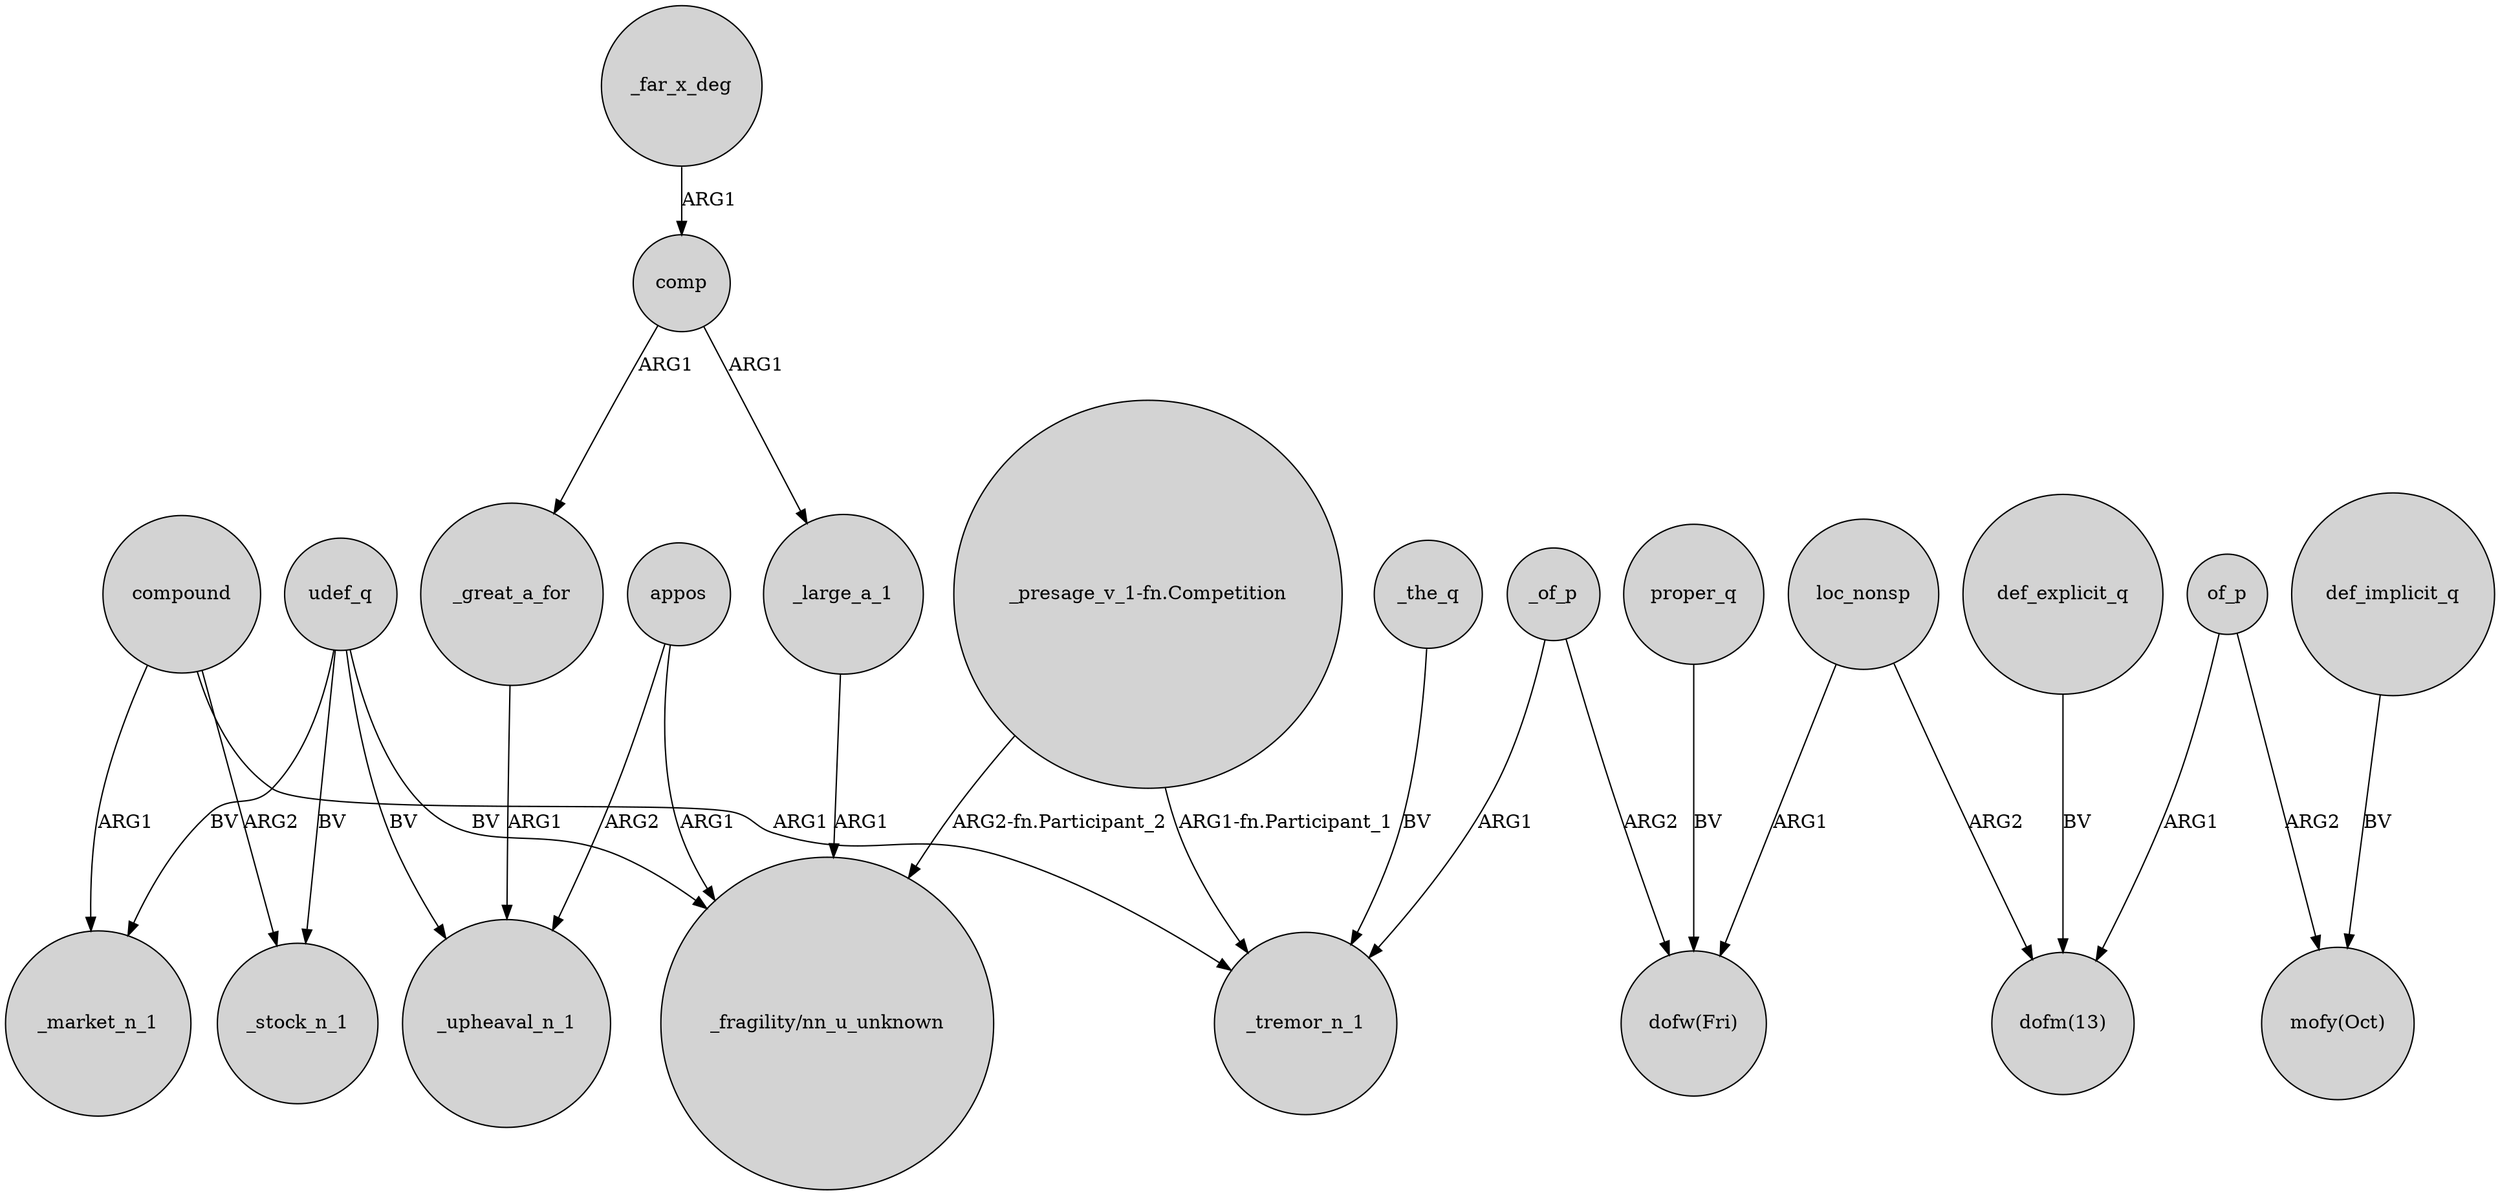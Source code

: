 digraph {
	node [shape=circle style=filled]
	udef_q -> _market_n_1 [label=BV]
	proper_q -> "dofw(Fri)" [label=BV]
	comp -> _large_a_1 [label=ARG1]
	"_presage_v_1-fn.Competition" -> "_fragility/nn_u_unknown" [label="ARG2-fn.Participant_2"]
	of_p -> "mofy(Oct)" [label=ARG2]
	appos -> "_fragility/nn_u_unknown" [label=ARG1]
	"_presage_v_1-fn.Competition" -> _tremor_n_1 [label="ARG1-fn.Participant_1"]
	udef_q -> "_fragility/nn_u_unknown" [label=BV]
	compound -> _tremor_n_1 [label=ARG1]
	_of_p -> "dofw(Fri)" [label=ARG2]
	def_explicit_q -> "dofm(13)" [label=BV]
	of_p -> "dofm(13)" [label=ARG1]
	_far_x_deg -> comp [label=ARG1]
	_large_a_1 -> "_fragility/nn_u_unknown" [label=ARG1]
	udef_q -> _stock_n_1 [label=BV]
	_of_p -> _tremor_n_1 [label=ARG1]
	compound -> _stock_n_1 [label=ARG2]
	loc_nonsp -> "dofm(13)" [label=ARG2]
	_the_q -> _tremor_n_1 [label=BV]
	def_implicit_q -> "mofy(Oct)" [label=BV]
	udef_q -> _upheaval_n_1 [label=BV]
	comp -> _great_a_for [label=ARG1]
	compound -> _market_n_1 [label=ARG1]
	_great_a_for -> _upheaval_n_1 [label=ARG1]
	loc_nonsp -> "dofw(Fri)" [label=ARG1]
	appos -> _upheaval_n_1 [label=ARG2]
}

